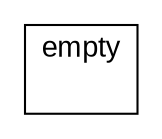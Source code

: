 digraph unix {
  graph [ dpi = 72 ]; 
  graph [nodesep = 0.25; ranksep=0.25];
  fontname="Arial"
  node [fontname="Arial"]
  edge [fontname="Arial"]
  subgraph cluster_empty_278 {
    label = "empty"; // scope
    invisible0 [label = "", shape = point, style=invis]; // empty
    
  }
}
